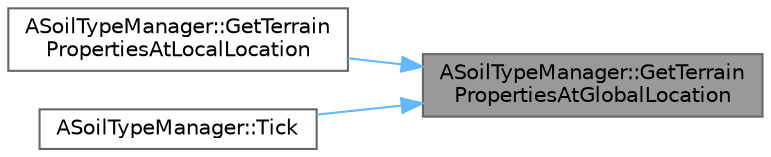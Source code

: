digraph "ASoilTypeManager::GetTerrainPropertiesAtGlobalLocation"
{
 // INTERACTIVE_SVG=YES
 // LATEX_PDF_SIZE
  bgcolor="transparent";
  edge [fontname=Helvetica,fontsize=10,labelfontname=Helvetica,labelfontsize=10];
  node [fontname=Helvetica,fontsize=10,shape=box,height=0.2,width=0.4];
  rankdir="RL";
  Node1 [id="Node000001",label="ASoilTypeManager::GetTerrain\lPropertiesAtGlobalLocation",height=0.2,width=0.4,color="gray40", fillcolor="grey60", style="filled", fontcolor="black",tooltip=" "];
  Node1 -> Node2 [id="edge1_Node000001_Node000002",dir="back",color="steelblue1",style="solid",tooltip=" "];
  Node2 [id="Node000002",label="ASoilTypeManager::GetTerrain\lPropertiesAtLocalLocation",height=0.2,width=0.4,color="grey40", fillcolor="white", style="filled",URL="$d1/da5/classASoilTypeManager.html#a6dbe8ca05cdbf2733dc3bbba5009df44",tooltip=" "];
  Node1 -> Node3 [id="edge2_Node000001_Node000003",dir="back",color="steelblue1",style="solid",tooltip=" "];
  Node3 [id="Node000003",label="ASoilTypeManager::Tick",height=0.2,width=0.4,color="grey40", fillcolor="white", style="filled",URL="$d1/da5/classASoilTypeManager.html#ab5bb955f61f4ef88e175e863d8b850df",tooltip=" "];
}
